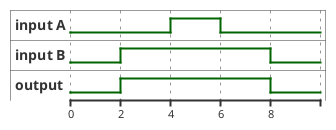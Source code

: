 @startuml
binary "input A" as W0
binary "input B" as W1
binary "output" as W2

@0
W0 is {low,high} 
W1 is {low,high} 
W2 is {low,high} 

@0
W0 is low

W1 is low

@2
W1 is high

@0
W2 is low

@2
W2 is high

@4
W0 is high

@6
W0 is low

@8
W1 is low

@8
W2 is low

@enduml

